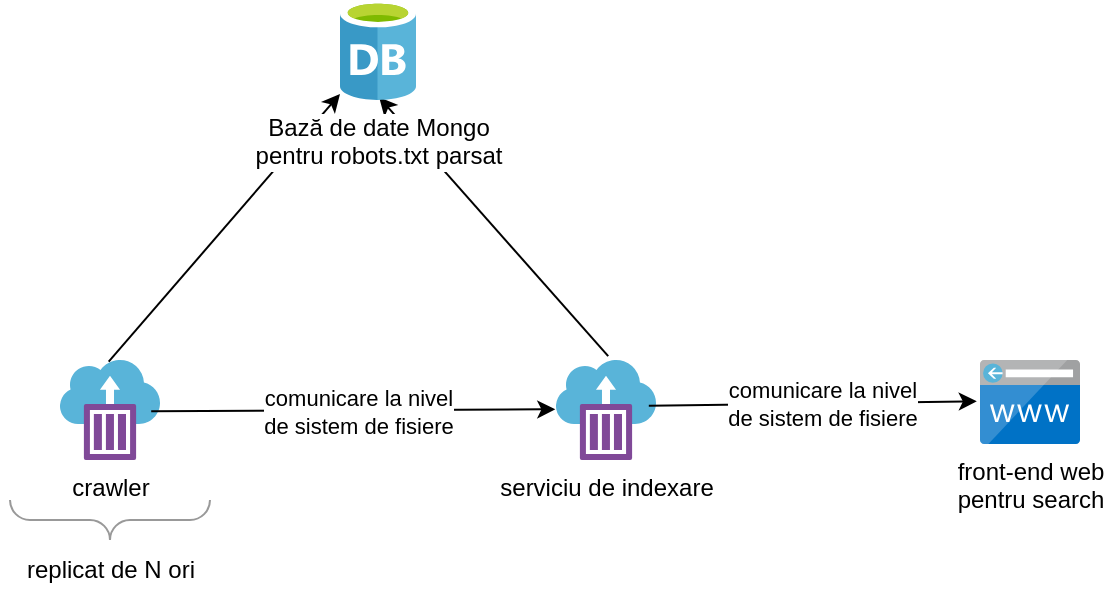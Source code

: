 <mxfile version="27.0.9">
  <diagram name="Page-1" id="6_ufCiLqVWRw7XieI682">
    <mxGraphModel grid="1" page="1" gridSize="10" guides="1" tooltips="1" connect="1" arrows="1" fold="1" pageScale="1" pageWidth="1654" pageHeight="1169" math="0" shadow="0">
      <root>
        <mxCell id="0" />
        <mxCell id="1" parent="0" />
        <mxCell id="OyF0owdOx1uM8PFf-tYp-7" value="" style="group" connectable="0" vertex="1" parent="1">
          <mxGeometry x="550" y="350" width="110" height="120" as="geometry" />
        </mxCell>
        <mxCell id="OyF0owdOx1uM8PFf-tYp-4" value="crawler" style="image;sketch=0;aspect=fixed;html=1;points=[];align=center;fontSize=12;image=img/lib/mscae/Container_Instances.svg;" vertex="1" parent="OyF0owdOx1uM8PFf-tYp-7">
          <mxGeometry x="30" width="50" height="50" as="geometry" />
        </mxCell>
        <mxCell id="OyF0owdOx1uM8PFf-tYp-5" value="" style="verticalLabelPosition=bottom;shadow=0;dashed=0;align=center;html=1;verticalAlign=top;strokeWidth=1;shape=mxgraph.mockup.markup.curlyBrace;whiteSpace=wrap;strokeColor=#999999;rotation=-180;" vertex="1" parent="OyF0owdOx1uM8PFf-tYp-7">
          <mxGeometry x="5" y="70" width="100" height="20" as="geometry" />
        </mxCell>
        <mxCell id="OyF0owdOx1uM8PFf-tYp-6" value="replicat de N ori" style="text;html=1;align=center;verticalAlign=middle;resizable=0;points=[];autosize=1;strokeColor=none;fillColor=none;" vertex="1" parent="OyF0owdOx1uM8PFf-tYp-7">
          <mxGeometry y="90" width="110" height="30" as="geometry" />
        </mxCell>
        <mxCell id="OyF0owdOx1uM8PFf-tYp-8" value="serviciu de indexare" style="image;sketch=0;aspect=fixed;html=1;points=[];align=center;fontSize=12;image=img/lib/mscae/Container_Instances.svg;" vertex="1" parent="1">
          <mxGeometry x="828" y="350" width="50" height="50" as="geometry" />
        </mxCell>
        <mxCell id="OyF0owdOx1uM8PFf-tYp-9" value="&lt;div&gt;front-end web&lt;/div&gt;&lt;div&gt;pentru search&lt;/div&gt;" style="image;sketch=0;aspect=fixed;html=1;points=[];align=center;fontSize=12;image=img/lib/mscae/CustomDomain.svg;" vertex="1" parent="1">
          <mxGeometry x="1040" y="350" width="50" height="42" as="geometry" />
        </mxCell>
        <mxCell id="OyF0owdOx1uM8PFf-tYp-11" value="" style="endArrow=classic;html=1;rounded=0;exitX=0.487;exitY=0.017;exitDx=0;exitDy=0;exitPerimeter=0;" edge="1" parent="1" source="OyF0owdOx1uM8PFf-tYp-4" target="OyF0owdOx1uM8PFf-tYp-3">
          <mxGeometry width="50" height="50" relative="1" as="geometry">
            <mxPoint x="680" y="320" as="sourcePoint" />
            <mxPoint x="730" y="270" as="targetPoint" />
          </mxGeometry>
        </mxCell>
        <mxCell id="OyF0owdOx1uM8PFf-tYp-12" value="" style="endArrow=classic;html=1;rounded=0;exitX=0.522;exitY=-0.038;exitDx=0;exitDy=0;exitPerimeter=0;entryX=0.515;entryY=0.973;entryDx=0;entryDy=0;entryPerimeter=0;" edge="1" parent="1" source="OyF0owdOx1uM8PFf-tYp-8" target="OyF0owdOx1uM8PFf-tYp-3">
          <mxGeometry width="50" height="50" relative="1" as="geometry">
            <mxPoint x="860" y="330" as="sourcePoint" />
            <mxPoint x="870" y="210" as="targetPoint" />
          </mxGeometry>
        </mxCell>
        <mxCell id="OyF0owdOx1uM8PFf-tYp-3" value="&lt;div&gt;Bază de date Mongo&lt;/div&gt;&lt;div&gt;pentru robots.txt parsat&lt;/div&gt;" style="image;sketch=0;aspect=fixed;html=1;points=[];align=center;fontSize=12;image=img/lib/mscae/Database_General.svg;" vertex="1" parent="1">
          <mxGeometry x="720" y="170" width="38" height="50" as="geometry" />
        </mxCell>
        <mxCell id="OyF0owdOx1uM8PFf-tYp-13" value="" style="endArrow=classic;html=1;rounded=0;exitX=0.912;exitY=0.512;exitDx=0;exitDy=0;exitPerimeter=0;entryX=-0.007;entryY=0.493;entryDx=0;entryDy=0;entryPerimeter=0;" edge="1" parent="1" source="OyF0owdOx1uM8PFf-tYp-4" target="OyF0owdOx1uM8PFf-tYp-8">
          <mxGeometry width="50" height="50" relative="1" as="geometry">
            <mxPoint x="710" y="380" as="sourcePoint" />
            <mxPoint x="760" y="330" as="targetPoint" />
          </mxGeometry>
        </mxCell>
        <mxCell id="OyF0owdOx1uM8PFf-tYp-15" value="&lt;div&gt;comunicare la nivel&lt;/div&gt;&lt;div&gt;de sistem de fisiere&lt;/div&gt;" style="edgeLabel;html=1;align=center;verticalAlign=middle;resizable=0;points=[];" connectable="0" vertex="1" parent="OyF0owdOx1uM8PFf-tYp-13">
          <mxGeometry x="-0.361" y="-1" relative="1" as="geometry">
            <mxPoint x="39" y="-1" as="offset" />
          </mxGeometry>
        </mxCell>
        <mxCell id="OyF0owdOx1uM8PFf-tYp-14" value="" style="endArrow=classic;html=1;rounded=0;exitX=0.928;exitY=0.457;exitDx=0;exitDy=0;exitPerimeter=0;entryX=-0.032;entryY=0.492;entryDx=0;entryDy=0;entryPerimeter=0;" edge="1" parent="1" source="OyF0owdOx1uM8PFf-tYp-8" target="OyF0owdOx1uM8PFf-tYp-9">
          <mxGeometry width="50" height="50" relative="1" as="geometry">
            <mxPoint x="900" y="380" as="sourcePoint" />
            <mxPoint x="950" y="330" as="targetPoint" />
          </mxGeometry>
        </mxCell>
        <mxCell id="OyF0owdOx1uM8PFf-tYp-16" value="&lt;div&gt;comunicare la nivel&lt;/div&gt;&lt;div&gt;de sistem de fisiere&lt;/div&gt;" style="edgeLabel;html=1;align=center;verticalAlign=middle;resizable=0;points=[];" connectable="0" vertex="1" parent="OyF0owdOx1uM8PFf-tYp-14">
          <mxGeometry x="0.047" relative="1" as="geometry">
            <mxPoint as="offset" />
          </mxGeometry>
        </mxCell>
      </root>
    </mxGraphModel>
  </diagram>
</mxfile>
